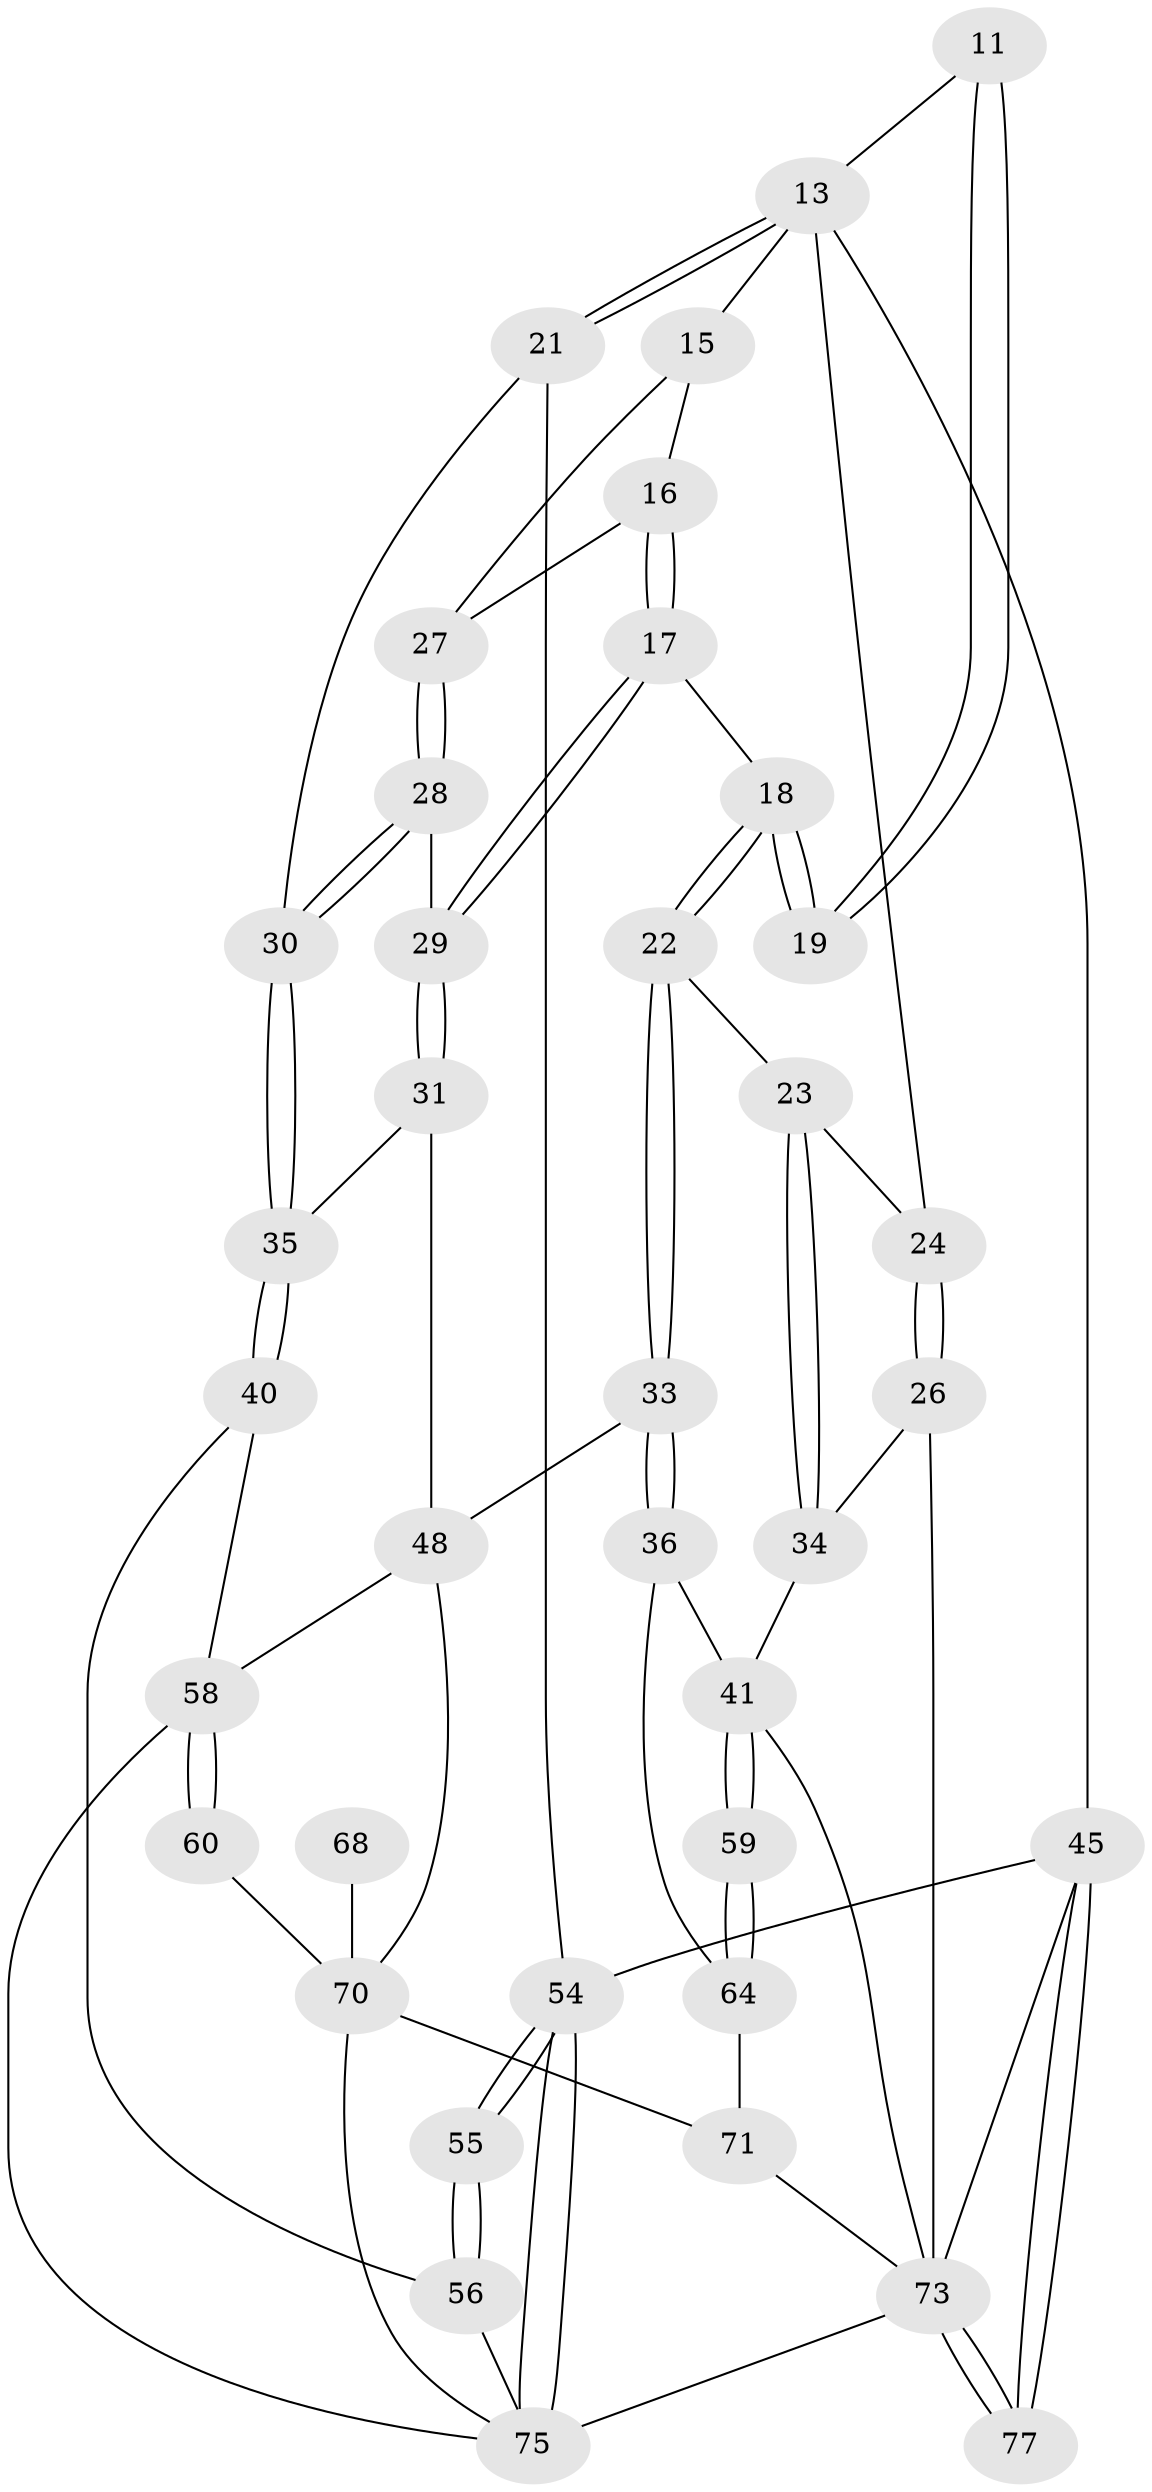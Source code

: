 // original degree distribution, {3: 0.05194805194805195, 5: 0.4675324675324675, 6: 0.24675324675324675, 4: 0.23376623376623376}
// Generated by graph-tools (version 1.1) at 2025/01/03/09/25 05:01:39]
// undirected, 38 vertices, 83 edges
graph export_dot {
graph [start="1"]
  node [color=gray90,style=filled];
  11 [pos="+0.20707533376040352+0.1754055567167054",super="+9"];
  13 [pos="+0.8187358931508183+0.22663359951107",super="+7+5+12+10"];
  15 [pos="+0.546450104692011+0",super="+14"];
  16 [pos="+0.4872625419381355+0.23289959531091975"];
  17 [pos="+0.4574496089760241+0.25171315703960956"];
  18 [pos="+0.3837384937844283+0.251847967902269"];
  19 [pos="+0.3438561850704569+0.21181778735574142"];
  21 [pos="+0.8697179890089831+0.28427360027380993"];
  22 [pos="+0.3194375073781399+0.3711117830397057"];
  23 [pos="+0.2580410430397055+0.3723108146431641"];
  24 [pos="+0.16513425247685723+0.27286373210705184"];
  26 [pos="+0.01594382339529305+0.38914701123105916"];
  27 [pos="+0.5425857068252622+0.24138245786605536"];
  28 [pos="+0.6258221670513762+0.3700741550138785"];
  29 [pos="+0.5063059001576782+0.39423840560838597"];
  30 [pos="+0.7490518884565444+0.4118531139781791"];
  31 [pos="+0.47940312157037757+0.5274217326319298"];
  33 [pos="+0.3871324298712636+0.5568199887612632"];
  34 [pos="+0.1198333079886692+0.47286092028772986"];
  35 [pos="+0.7069449854154638+0.517830232005637"];
  36 [pos="+0.2908296100370883+0.6007603084405055"];
  40 [pos="+0.7347396687066795+0.5989976867751591"];
  41 [pos="+0.18584051206414673+0.6216486858712668",super="+37"];
  45 [pos="+0+1",super="+2"];
  48 [pos="+0.4686170814842264+0.6454288090419368",super="+32"];
  54 [pos="+1+1",super="+20"];
  55 [pos="+1+0.791987422073635",super="+38"];
  56 [pos="+0.9261359869059262+0.819392825372682",super="+39"];
  58 [pos="+0.7624716858448984+0.8235958350527115",super="+46+47"];
  59 [pos="+0.23257483553960218+0.7866045836975453"];
  60 [pos="+0.6231435484035955+0.8737271296140807"];
  64 [pos="+0.24770576372124453+0.8642281281511733",super="+52+53"];
  68 [pos="+0.4307880024204973+0.7946797466984921"];
  70 [pos="+0.43715757619627127+0.8878706739350324",super="+62+63"];
  71 [pos="+0.4324418427266057+0.8917073438997162",super="+69"];
  73 [pos="+0.26845087910506565+1",super="+72+66+67"];
  75 [pos="+0.7394696107014664+1",super="+57+74"];
  77 [pos="+0+1",super="+76"];
  11 -- 19 [weight=2];
  11 -- 19;
  11 -- 13 [weight=2];
  13 -- 21;
  13 -- 21;
  13 -- 45 [weight=2];
  13 -- 24;
  13 -- 15 [weight=2];
  15 -- 16;
  15 -- 27;
  16 -- 17;
  16 -- 17;
  16 -- 27;
  17 -- 18;
  17 -- 29;
  17 -- 29;
  18 -- 19;
  18 -- 19;
  18 -- 22;
  18 -- 22;
  21 -- 30;
  21 -- 54;
  22 -- 23;
  22 -- 33;
  22 -- 33;
  23 -- 24;
  23 -- 34;
  23 -- 34;
  24 -- 26;
  24 -- 26;
  26 -- 34;
  26 -- 73;
  27 -- 28;
  27 -- 28;
  28 -- 29;
  28 -- 30;
  28 -- 30;
  29 -- 31;
  29 -- 31;
  30 -- 35;
  30 -- 35;
  31 -- 35;
  31 -- 48;
  33 -- 36;
  33 -- 36;
  33 -- 48;
  34 -- 41;
  35 -- 40;
  35 -- 40;
  36 -- 64;
  36 -- 41;
  40 -- 56;
  40 -- 58;
  41 -- 59;
  41 -- 59;
  41 -- 73;
  45 -- 77 [weight=2];
  45 -- 77;
  45 -- 54 [weight=2];
  45 -- 73;
  48 -- 58;
  48 -- 70;
  54 -- 55 [weight=2];
  54 -- 55;
  54 -- 75;
  54 -- 75;
  55 -- 56 [weight=2];
  55 -- 56;
  56 -- 75;
  58 -- 60 [weight=2];
  58 -- 60;
  58 -- 75;
  59 -- 64 [weight=2];
  59 -- 64;
  60 -- 70;
  64 -- 71 [weight=2];
  68 -- 70 [weight=3];
  70 -- 71 [weight=2];
  70 -- 75;
  71 -- 73 [weight=2];
  73 -- 77 [weight=2];
  73 -- 77;
  73 -- 75;
}
